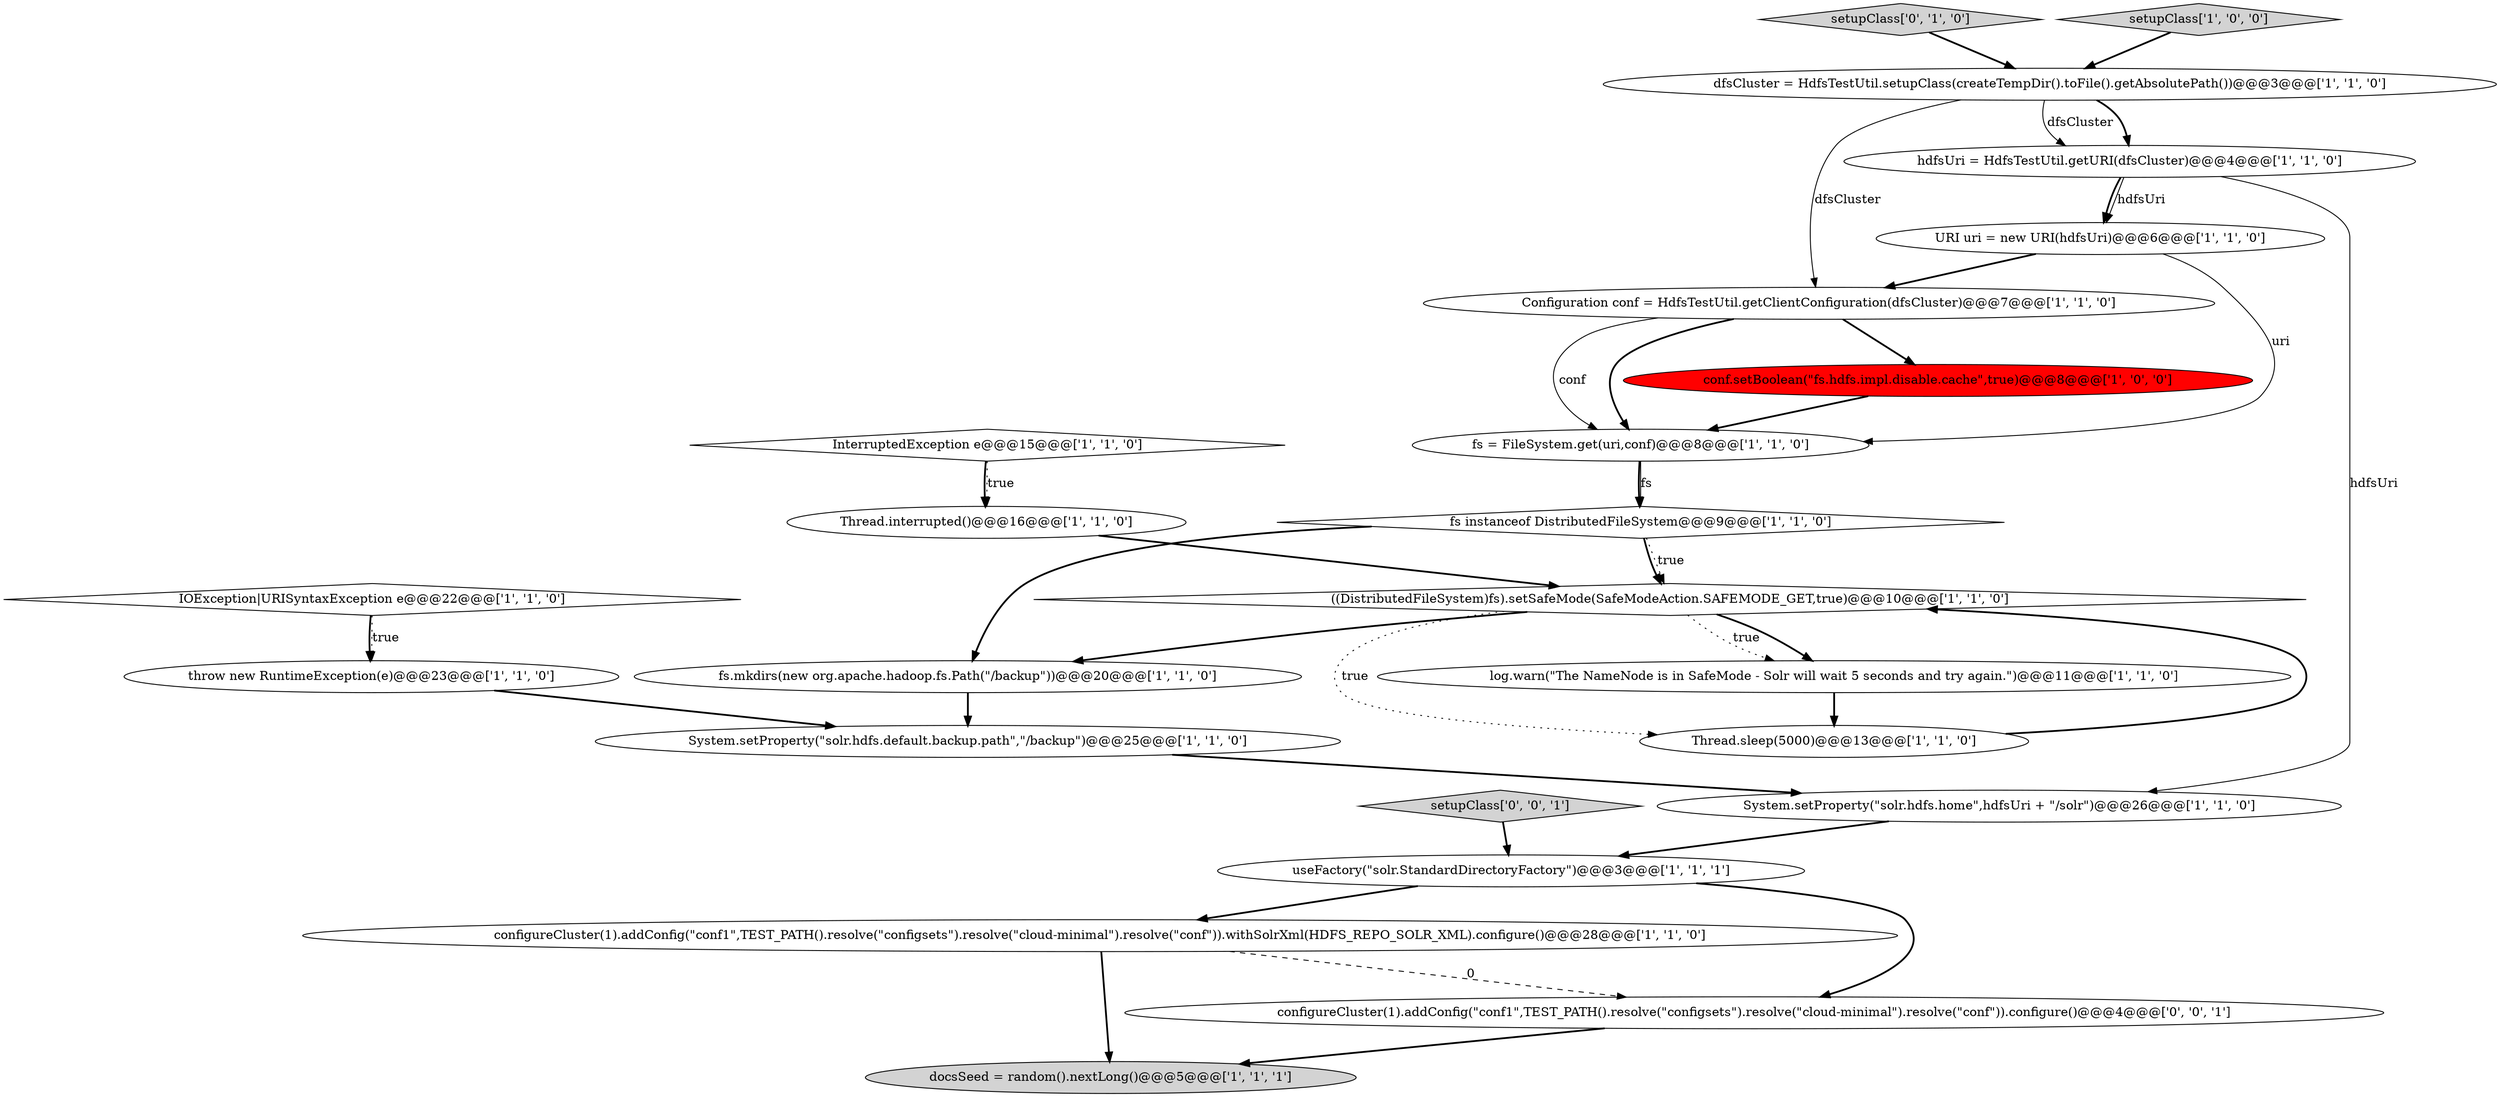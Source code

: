 digraph {
21 [style = filled, label = "setupClass['0', '1', '0']", fillcolor = lightgray, shape = diamond image = "AAA0AAABBB2BBB"];
13 [style = filled, label = "Configuration conf = HdfsTestUtil.getClientConfiguration(dfsCluster)@@@7@@@['1', '1', '0']", fillcolor = white, shape = ellipse image = "AAA0AAABBB1BBB"];
22 [style = filled, label = "setupClass['0', '0', '1']", fillcolor = lightgray, shape = diamond image = "AAA0AAABBB3BBB"];
5 [style = filled, label = "conf.setBoolean(\"fs.hdfs.impl.disable.cache\",true)@@@8@@@['1', '0', '0']", fillcolor = red, shape = ellipse image = "AAA1AAABBB1BBB"];
6 [style = filled, label = "Thread.sleep(5000)@@@13@@@['1', '1', '0']", fillcolor = white, shape = ellipse image = "AAA0AAABBB1BBB"];
8 [style = filled, label = "fs instanceof DistributedFileSystem@@@9@@@['1', '1', '0']", fillcolor = white, shape = diamond image = "AAA0AAABBB1BBB"];
12 [style = filled, label = "setupClass['1', '0', '0']", fillcolor = lightgray, shape = diamond image = "AAA0AAABBB1BBB"];
15 [style = filled, label = "((DistributedFileSystem)fs).setSafeMode(SafeModeAction.SAFEMODE_GET,true)@@@10@@@['1', '1', '0']", fillcolor = white, shape = diamond image = "AAA0AAABBB1BBB"];
7 [style = filled, label = "IOException|URISyntaxException e@@@22@@@['1', '1', '0']", fillcolor = white, shape = diamond image = "AAA0AAABBB1BBB"];
16 [style = filled, label = "dfsCluster = HdfsTestUtil.setupClass(createTempDir().toFile().getAbsolutePath())@@@3@@@['1', '1', '0']", fillcolor = white, shape = ellipse image = "AAA0AAABBB1BBB"];
3 [style = filled, label = "hdfsUri = HdfsTestUtil.getURI(dfsCluster)@@@4@@@['1', '1', '0']", fillcolor = white, shape = ellipse image = "AAA0AAABBB1BBB"];
14 [style = filled, label = "fs.mkdirs(new org.apache.hadoop.fs.Path(\"/backup\"))@@@20@@@['1', '1', '0']", fillcolor = white, shape = ellipse image = "AAA0AAABBB1BBB"];
10 [style = filled, label = "throw new RuntimeException(e)@@@23@@@['1', '1', '0']", fillcolor = white, shape = ellipse image = "AAA0AAABBB1BBB"];
0 [style = filled, label = "fs = FileSystem.get(uri,conf)@@@8@@@['1', '1', '0']", fillcolor = white, shape = ellipse image = "AAA0AAABBB1BBB"];
11 [style = filled, label = "URI uri = new URI(hdfsUri)@@@6@@@['1', '1', '0']", fillcolor = white, shape = ellipse image = "AAA0AAABBB1BBB"];
17 [style = filled, label = "log.warn(\"The NameNode is in SafeMode - Solr will wait 5 seconds and try again.\")@@@11@@@['1', '1', '0']", fillcolor = white, shape = ellipse image = "AAA0AAABBB1BBB"];
2 [style = filled, label = "useFactory(\"solr.StandardDirectoryFactory\")@@@3@@@['1', '1', '1']", fillcolor = white, shape = ellipse image = "AAA0AAABBB1BBB"];
20 [style = filled, label = "System.setProperty(\"solr.hdfs.default.backup.path\",\"/backup\")@@@25@@@['1', '1', '0']", fillcolor = white, shape = ellipse image = "AAA0AAABBB1BBB"];
9 [style = filled, label = "System.setProperty(\"solr.hdfs.home\",hdfsUri + \"/solr\")@@@26@@@['1', '1', '0']", fillcolor = white, shape = ellipse image = "AAA0AAABBB1BBB"];
19 [style = filled, label = "InterruptedException e@@@15@@@['1', '1', '0']", fillcolor = white, shape = diamond image = "AAA0AAABBB1BBB"];
18 [style = filled, label = "Thread.interrupted()@@@16@@@['1', '1', '0']", fillcolor = white, shape = ellipse image = "AAA0AAABBB1BBB"];
4 [style = filled, label = "configureCluster(1).addConfig(\"conf1\",TEST_PATH().resolve(\"configsets\").resolve(\"cloud-minimal\").resolve(\"conf\")).withSolrXml(HDFS_REPO_SOLR_XML).configure()@@@28@@@['1', '1', '0']", fillcolor = white, shape = ellipse image = "AAA0AAABBB1BBB"];
1 [style = filled, label = "docsSeed = random().nextLong()@@@5@@@['1', '1', '1']", fillcolor = lightgray, shape = ellipse image = "AAA0AAABBB1BBB"];
23 [style = filled, label = "configureCluster(1).addConfig(\"conf1\",TEST_PATH().resolve(\"configsets\").resolve(\"cloud-minimal\").resolve(\"conf\")).configure()@@@4@@@['0', '0', '1']", fillcolor = white, shape = ellipse image = "AAA0AAABBB3BBB"];
16->3 [style = bold, label=""];
19->18 [style = bold, label=""];
10->20 [style = bold, label=""];
7->10 [style = dotted, label="true"];
8->15 [style = bold, label=""];
22->2 [style = bold, label=""];
15->14 [style = bold, label=""];
17->6 [style = bold, label=""];
7->10 [style = bold, label=""];
20->9 [style = bold, label=""];
9->2 [style = bold, label=""];
18->15 [style = bold, label=""];
19->18 [style = dotted, label="true"];
3->11 [style = bold, label=""];
8->14 [style = bold, label=""];
8->15 [style = dotted, label="true"];
12->16 [style = bold, label=""];
3->11 [style = solid, label="hdfsUri"];
2->4 [style = bold, label=""];
11->0 [style = solid, label="uri"];
6->15 [style = bold, label=""];
15->17 [style = dotted, label="true"];
2->23 [style = bold, label=""];
15->17 [style = bold, label=""];
5->0 [style = bold, label=""];
3->9 [style = solid, label="hdfsUri"];
15->6 [style = dotted, label="true"];
11->13 [style = bold, label=""];
0->8 [style = bold, label=""];
16->13 [style = solid, label="dfsCluster"];
13->5 [style = bold, label=""];
13->0 [style = solid, label="conf"];
21->16 [style = bold, label=""];
23->1 [style = bold, label=""];
4->1 [style = bold, label=""];
0->8 [style = solid, label="fs"];
16->3 [style = solid, label="dfsCluster"];
4->23 [style = dashed, label="0"];
14->20 [style = bold, label=""];
13->0 [style = bold, label=""];
}
